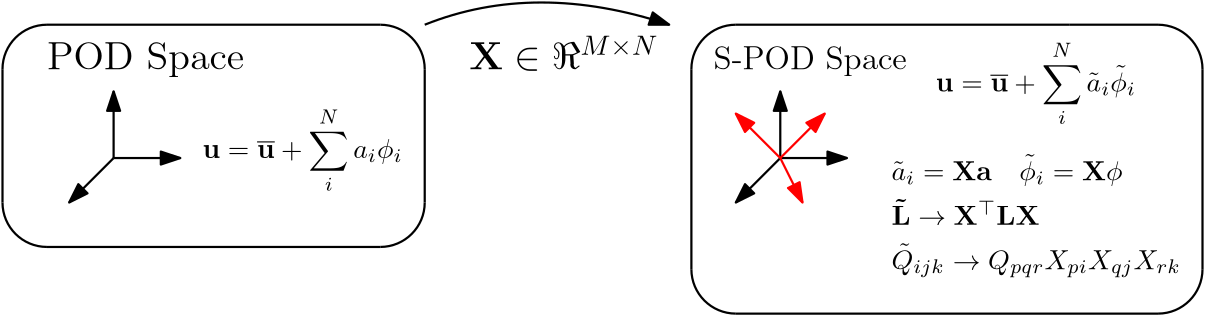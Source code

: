 <?xml version="1.0"?>
<!DOCTYPE ipe SYSTEM "ipe.dtd">
<ipe version="70212" creator="Ipe 7.2.13">
<info created="D:20210219172723" modified="D:20210219172723"/>
<ipestyle name="basic">
<symbol name="arrow/arc(spx)">
<path stroke="sym-stroke" fill="sym-stroke" pen="sym-pen">
0 0 m
-1 0.333 l
-1 -0.333 l
h
</path>
</symbol>
<symbol name="arrow/farc(spx)">
<path stroke="sym-stroke" fill="white" pen="sym-pen">
0 0 m
-1 0.333 l
-1 -0.333 l
h
</path>
</symbol>
<symbol name="arrow/ptarc(spx)">
<path stroke="sym-stroke" fill="sym-stroke" pen="sym-pen">
0 0 m
-1 0.333 l
-0.8 0 l
-1 -0.333 l
h
</path>
</symbol>
<symbol name="arrow/fptarc(spx)">
<path stroke="sym-stroke" fill="white" pen="sym-pen">
0 0 m
-1 0.333 l
-0.8 0 l
-1 -0.333 l
h
</path>
</symbol>
<symbol name="mark/circle(sx)" transformations="translations">
<path fill="sym-stroke">
0.6 0 0 0.6 0 0 e
0.4 0 0 0.4 0 0 e
</path>
</symbol>
<symbol name="mark/disk(sx)" transformations="translations">
<path fill="sym-stroke">
0.6 0 0 0.6 0 0 e
</path>
</symbol>
<symbol name="mark/fdisk(sfx)" transformations="translations">
<group>
<path fill="sym-fill">
0.5 0 0 0.5 0 0 e
</path>
<path fill="sym-stroke" fillrule="eofill">
0.6 0 0 0.6 0 0 e
0.4 0 0 0.4 0 0 e
</path>
</group>
</symbol>
<symbol name="mark/box(sx)" transformations="translations">
<path fill="sym-stroke" fillrule="eofill">
-0.6 -0.6 m
0.6 -0.6 l
0.6 0.6 l
-0.6 0.6 l
h
-0.4 -0.4 m
0.4 -0.4 l
0.4 0.4 l
-0.4 0.4 l
h
</path>
</symbol>
<symbol name="mark/square(sx)" transformations="translations">
<path fill="sym-stroke">
-0.6 -0.6 m
0.6 -0.6 l
0.6 0.6 l
-0.6 0.6 l
h
</path>
</symbol>
<symbol name="mark/fsquare(sfx)" transformations="translations">
<group>
<path fill="sym-fill">
-0.5 -0.5 m
0.5 -0.5 l
0.5 0.5 l
-0.5 0.5 l
h
</path>
<path fill="sym-stroke" fillrule="eofill">
-0.6 -0.6 m
0.6 -0.6 l
0.6 0.6 l
-0.6 0.6 l
h
-0.4 -0.4 m
0.4 -0.4 l
0.4 0.4 l
-0.4 0.4 l
h
</path>
</group>
</symbol>
<symbol name="mark/cross(sx)" transformations="translations">
<group>
<path fill="sym-stroke">
-0.43 -0.57 m
0.57 0.43 l
0.43 0.57 l
-0.57 -0.43 l
h
</path>
<path fill="sym-stroke">
-0.43 0.57 m
0.57 -0.43 l
0.43 -0.57 l
-0.57 0.43 l
h
</path>
</group>
</symbol>
<symbol name="arrow/fnormal(spx)">
<path stroke="sym-stroke" fill="white" pen="sym-pen">
0 0 m
-1 0.333 l
-1 -0.333 l
h
</path>
</symbol>
<symbol name="arrow/pointed(spx)">
<path stroke="sym-stroke" fill="sym-stroke" pen="sym-pen">
0 0 m
-1 0.333 l
-0.8 0 l
-1 -0.333 l
h
</path>
</symbol>
<symbol name="arrow/fpointed(spx)">
<path stroke="sym-stroke" fill="white" pen="sym-pen">
0 0 m
-1 0.333 l
-0.8 0 l
-1 -0.333 l
h
</path>
</symbol>
<symbol name="arrow/linear(spx)">
<path stroke="sym-stroke" pen="sym-pen">
-1 0.333 m
0 0 l
-1 -0.333 l
</path>
</symbol>
<symbol name="arrow/fdouble(spx)">
<path stroke="sym-stroke" fill="white" pen="sym-pen">
0 0 m
-1 0.333 l
-1 -0.333 l
h
-1 0 m
-2 0.333 l
-2 -0.333 l
h
</path>
</symbol>
<symbol name="arrow/double(spx)">
<path stroke="sym-stroke" fill="sym-stroke" pen="sym-pen">
0 0 m
-1 0.333 l
-1 -0.333 l
h
-1 0 m
-2 0.333 l
-2 -0.333 l
h
</path>
</symbol>
<pen name="heavier" value="0.8"/>
<pen name="fat" value="1.2"/>
<pen name="ultrafat" value="2"/>
<symbolsize name="large" value="5"/>
<symbolsize name="small" value="2"/>
<symbolsize name="tiny" value="1.1"/>
<arrowsize name="large" value="10"/>
<arrowsize name="small" value="5"/>
<arrowsize name="tiny" value="3"/>
<color name="red" value="1 0 0"/>
<color name="green" value="0 1 0"/>
<color name="blue" value="0 0 1"/>
<color name="yellow" value="1 1 0"/>
<color name="orange" value="1 0.647 0"/>
<color name="gold" value="1 0.843 0"/>
<color name="purple" value="0.627 0.125 0.941"/>
<color name="gray" value="0.745"/>
<color name="brown" value="0.647 0.165 0.165"/>
<color name="navy" value="0 0 0.502"/>
<color name="pink" value="1 0.753 0.796"/>
<color name="seagreen" value="0.18 0.545 0.341"/>
<color name="turquoise" value="0.251 0.878 0.816"/>
<color name="violet" value="0.933 0.51 0.933"/>
<color name="darkblue" value="0 0 0.545"/>
<color name="darkcyan" value="0 0.545 0.545"/>
<color name="darkgray" value="0.663"/>
<color name="darkgreen" value="0 0.392 0"/>
<color name="darkmagenta" value="0.545 0 0.545"/>
<color name="darkorange" value="1 0.549 0"/>
<color name="darkred" value="0.545 0 0"/>
<color name="lightblue" value="0.678 0.847 0.902"/>
<color name="lightcyan" value="0.878 1 1"/>
<color name="lightgray" value="0.827"/>
<color name="lightgreen" value="0.565 0.933 0.565"/>
<color name="lightyellow" value="1 1 0.878"/>
<dashstyle name="dashed" value="[4] 0"/>
<dashstyle name="dotted" value="[1 3] 0"/>
<dashstyle name="dash dotted" value="[4 2 1 2] 0"/>
<dashstyle name="dash dot dotted" value="[4 2 1 2 1 2] 0"/>
<textsize name="large" value="\large"/>
<textsize name="Large" value="\Large"/>
<textsize name="LARGE" value="\LARGE"/>
<textsize name="huge" value="\huge"/>
<textsize name="Huge" value="\Huge"/>
<textsize name="small" value="\small"/>
<textsize name="footnote" value="\footnotesize"/>
<textsize name="tiny" value="\tiny"/>
<textstyle name="center" begin="\begin{center}" end="\end{center}"/>
<textstyle name="itemize" begin="\begin{itemize}" end="\end{itemize}"/>
<textstyle name="item" begin="\begin{itemize}\item{}" end="\end{itemize}"/>
<gridsize name="4 pts" value="4"/>
<gridsize name="8 pts (~3 mm)" value="8"/>
<gridsize name="16 pts (~6 mm)" value="16"/>
<gridsize name="32 pts (~12 mm)" value="32"/>
<gridsize name="10 pts (~3.5 mm)" value="10"/>
<gridsize name="20 pts (~7 mm)" value="20"/>
<gridsize name="14 pts (~5 mm)" value="14"/>
<gridsize name="28 pts (~10 mm)" value="28"/>
<gridsize name="56 pts (~20 mm)" value="56"/>
<anglesize name="90 deg" value="90"/>
<anglesize name="60 deg" value="60"/>
<anglesize name="45 deg" value="45"/>
<anglesize name="30 deg" value="30"/>
<anglesize name="22.5 deg" value="22.5"/>
<opacity name="10%" value="0.1"/>
<opacity name="30%" value="0.3"/>
<opacity name="50%" value="0.5"/>
<opacity name="75%" value="0.75"/>
<tiling name="falling" angle="-60" step="4" width="1"/>
<tiling name="rising" angle="30" step="4" width="1"/>
</ipestyle>
<page>
<layer name="alpha"/>
<view layers="alpha" active="alpha"/>
<text layer="alpha" matrix="1 0 0 1 8 -16" transformations="translations" pos="48 728" stroke="black" type="label" width="71.011" height="9.803" depth="2.79" valign="baseline" size="Large">POD Space</text>
<text matrix="1 0 0 1 -32 -8" transformations="translations" pos="144 688" stroke="black" type="label" width="75.398" height="18.206" depth="12.76" valign="baseline">$\mathbf{u} = \overline{\mathbf{u}} + \displaystyle \sum_{i}^N a_i \phi_i$ </text>
<path matrix="1 0 0 1 0 48" stroke="black" pen="heavier" arrow="normal/normal">
80 632 m
80 656 l
</path>
<path matrix="1 0 0 1 0 48" stroke="black" pen="heavier" arrow="normal/normal">
80 632 m
64 616 l
</path>
<path matrix="1 0 0 1 0 48" stroke="black" pen="heavier" arrow="normal/normal">
80 632 m
104 632 l
</path>
<path stroke="black" pen="heavier">
40 664 m
40 712 l
40 712 l
</path>
<path matrix="0.9375 0 0 1 11 0" stroke="black" pen="heavier">
48 728 m
176 728 l
</path>
<path stroke="black" pen="heavier">
176 648 m
56 648 l
</path>
<path stroke="black" pen="heavier">
192 712 m
192 664 l
</path>
<path stroke="black" pen="heavier">
176 728 m
16 0 0 -16 176 712 192 712 a
</path>
<path stroke="black" pen="heavier">
192 664 m
16 0 0 -16 176 664 176 648 a
</path>
<path stroke="black" pen="heavier">
56 648 m
16 0 0 -16 56 664 40 664 a
</path>
<path stroke="black" pen="heavier">
40 712 m
16 0 0 -16 56 712 56 728 a
</path>
<text matrix="1 0 0 1 248 -16" transformations="translations" pos="48 728" stroke="black" type="label" width="69.581" height="8.174" depth="2.32" valign="baseline" size="large">S-POD Space</text>
<text matrix="1 0 0 1 232 16" transformations="translations" pos="144 688" stroke="black" type="label" width="75.398" height="18.206" depth="12.76" valign="baseline">$\mathbf{u} = \overline{\mathbf{u}} + \displaystyle \sum_{i}^N \tilde{a}_i \tilde{\phi}_i$ </text>
<path matrix="1 0 0 1 240 48" stroke="black" pen="heavier" arrow="normal/normal">
80 632 m
80 656 l
</path>
<path matrix="1 0 0 1 240 48" stroke="black" pen="heavier" arrow="normal/normal">
80 632 m
64 616 l
</path>
<path matrix="1 0 0 1 240 48" stroke="black" pen="heavier" arrow="normal/normal">
80 632 m
104 632 l
</path>
<path matrix="0.9375 0 0 1 259 0" stroke="black" pen="heavier">
48 728 m
176 728 l
</path>
<path matrix="1 0 0 1 248 0" stroke="black" pen="heavier">
40 712 m
16 0 0 -16 56 712 56 728 a
</path>
<text matrix="1 0 0 1 -64 0" transformations="translations" pos="424 672" stroke="black" type="label" width="83.195" height="9.29" depth="1.93" valign="baseline">$\tilde{a}_i = \mathbf{X} \mathbf{a} \quad \tilde{\phi}_i = \mathbf{X} \boldmath{\phi}$</text>
<text matrix="1 0 0 1 -64 0" transformations="translations" pos="424 656" stroke="black" type="label" width="53.328" height="9.326" depth="0" valign="baseline">$\mathbf{\tilde{L}} \rightarrow \mathbf{X}^\top\mathbf{L}\mathbf{X}$</text>
<text matrix="1 0 0 1 -64 -16" transformations="translations" pos="424 656" stroke="black" type="label" width="104.19" height="9.172" depth="2.85" valign="baseline">$\tilde{Q}_{ijk} \rightarrow Q_{pqr} X_{pi}X_{qj}X_{rk}$</text>
<path matrix="1 0 0 1 -64 0" stroke="black" pen="heavier">
352 712 m
352 640 l
352 640 l
</path>
<path matrix="1 0 0 1 -64 0" stroke="black" pen="heavier">
368 624 m
520 624 l
</path>
<path matrix="1 0 0 1 -64 0" stroke="black" pen="heavier">
536 640 m
536 712 l
</path>
<path matrix="1 0 0 1 -64 0" stroke="black" pen="heavier">
488 728 m
520 728 l
</path>
<path matrix="1 0 0 1 -64 0" stroke="black" pen="heavier">
352 640 m
16 0 0 16 368 640 368 624 a
</path>
<path matrix="1 0 0 1 -64 0" stroke="black" pen="heavier">
520 624 m
16 0 0 16 520 640 536 640 a
</path>
<path matrix="1 0 0 1 -64 0" stroke="black" pen="heavier">
536 712 m
16 0 0 16 520 712 520 728 a
</path>
<path stroke="black" pen="heavier" arrow="normal/normal">
192 728 m
232 744
280 728 c
</path>
<text matrix="1 0 0 1 -24 0" transformations="translations" pos="232 712" stroke="black" type="label" width="68.172" height="12.015" depth="0.56" valign="baseline" size="Large">$\mathbf{X}  \in \Re^{M \times N}$</text>
<path stroke="red" pen="heavier" arrow="normal/normal">
320 680 m
304 696 l
</path>
<path stroke="red" pen="heavier" arrow="normal/normal">
320 680 m
336 696 l
</path>
<path stroke="red" pen="heavier" arrow="normal/normal">
320 680 m
328 664 l
</path>
</page>
</ipe>
